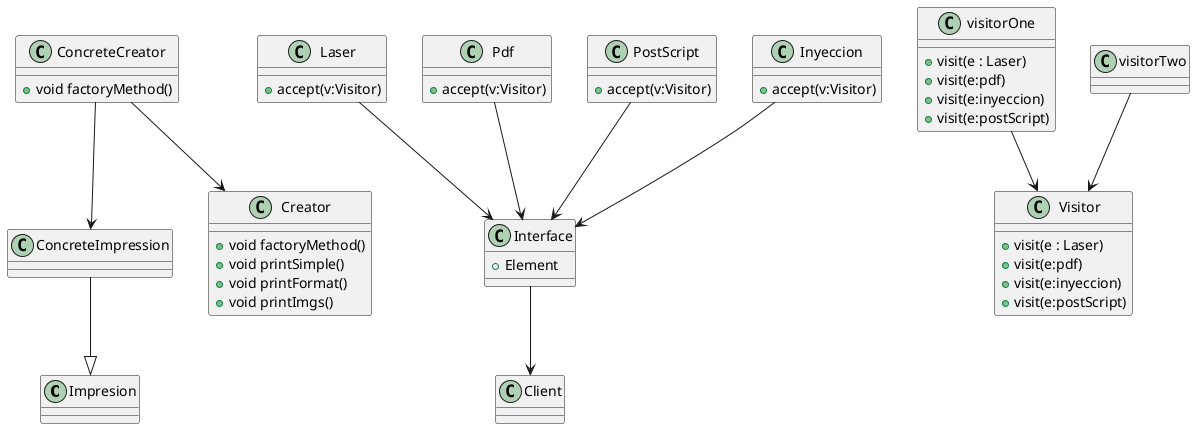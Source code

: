 @startuml

class Impresion{

}

class ConcreteImpression{

}

class ConcreteCreator{
    +void factoryMethod()
}

class Creator{
    +void factoryMethod()
    +void printSimple()
    +void printFormat()
    +void printImgs()
}

class Client{

}

class Interface{
    +Element
}

class Laser{
    +accept(v:Visitor)
}

class Pdf{
    +accept(v:Visitor)
}

class PostScript{
    +accept(v:Visitor)
}

class Inyeccion{
    +accept(v:Visitor)
}

class Visitor{
    +visit(e : Laser)
    +visit(e:pdf)
    +visit(e:inyeccion)
    +visit(e:postScript)
}

class visitorOne{
    +visit(e : Laser)
    +visit(e:pdf)
    +visit(e:inyeccion)
    +visit(e:postScript)
}

class visitorTwo{

}

visitorOne-->Visitor
visitorTwo-->Visitor

ConcreteImpression--|>Impresion
ConcreteCreator-->ConcreteImpression
ConcreteCreator-->Creator

Laser-->Interface
Pdf-->Interface
PostScript-->Interface
Inyeccion-->Interface
Interface-->Client


@enduml